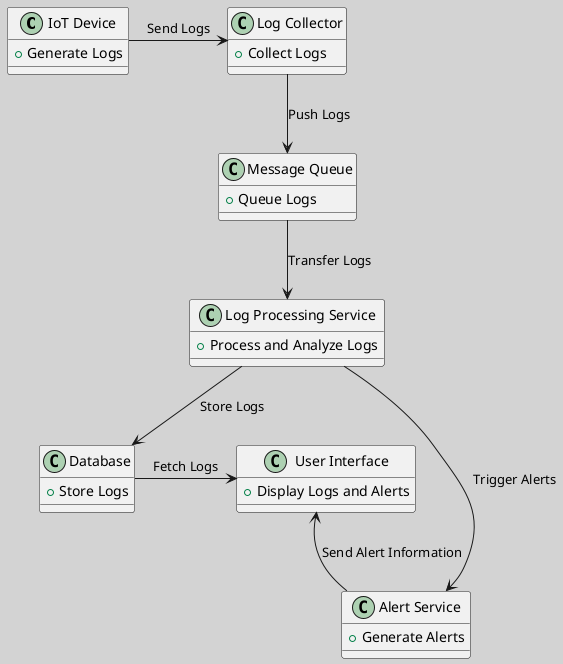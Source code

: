 @startuml
skinparam backgroundColor #D3D3D3

skinparam rectangle {
    BackgroundColor PaleGreen
    BorderColor DarkSlateGray
}

class "IoT Device" as IoTDevice {
    +Generate Logs
}

class "Log Collector" as LogCollector {
    +Collect Logs
}

class "Message Queue" as MessageQueue {
    +Queue Logs
}

class "Log Processing Service" as LogProcessing {
    +Process and Analyze Logs
}

class "Database" as Database {
    +Store Logs
}

class "Alert Service" as AlertService {
    +Generate Alerts
}

class "User Interface" as UserInterface {
    +Display Logs and Alerts
}

IoTDevice -right-> LogCollector : Send Logs
LogCollector -down-> MessageQueue : Push Logs
MessageQueue -down-> LogProcessing : Transfer Logs
LogProcessing -down-> Database : Store Logs
LogProcessing -down-> AlertService : Trigger Alerts
Database -right-> UserInterface : Fetch Logs
AlertService -up-> UserInterface : Send Alert Information
@enduml
